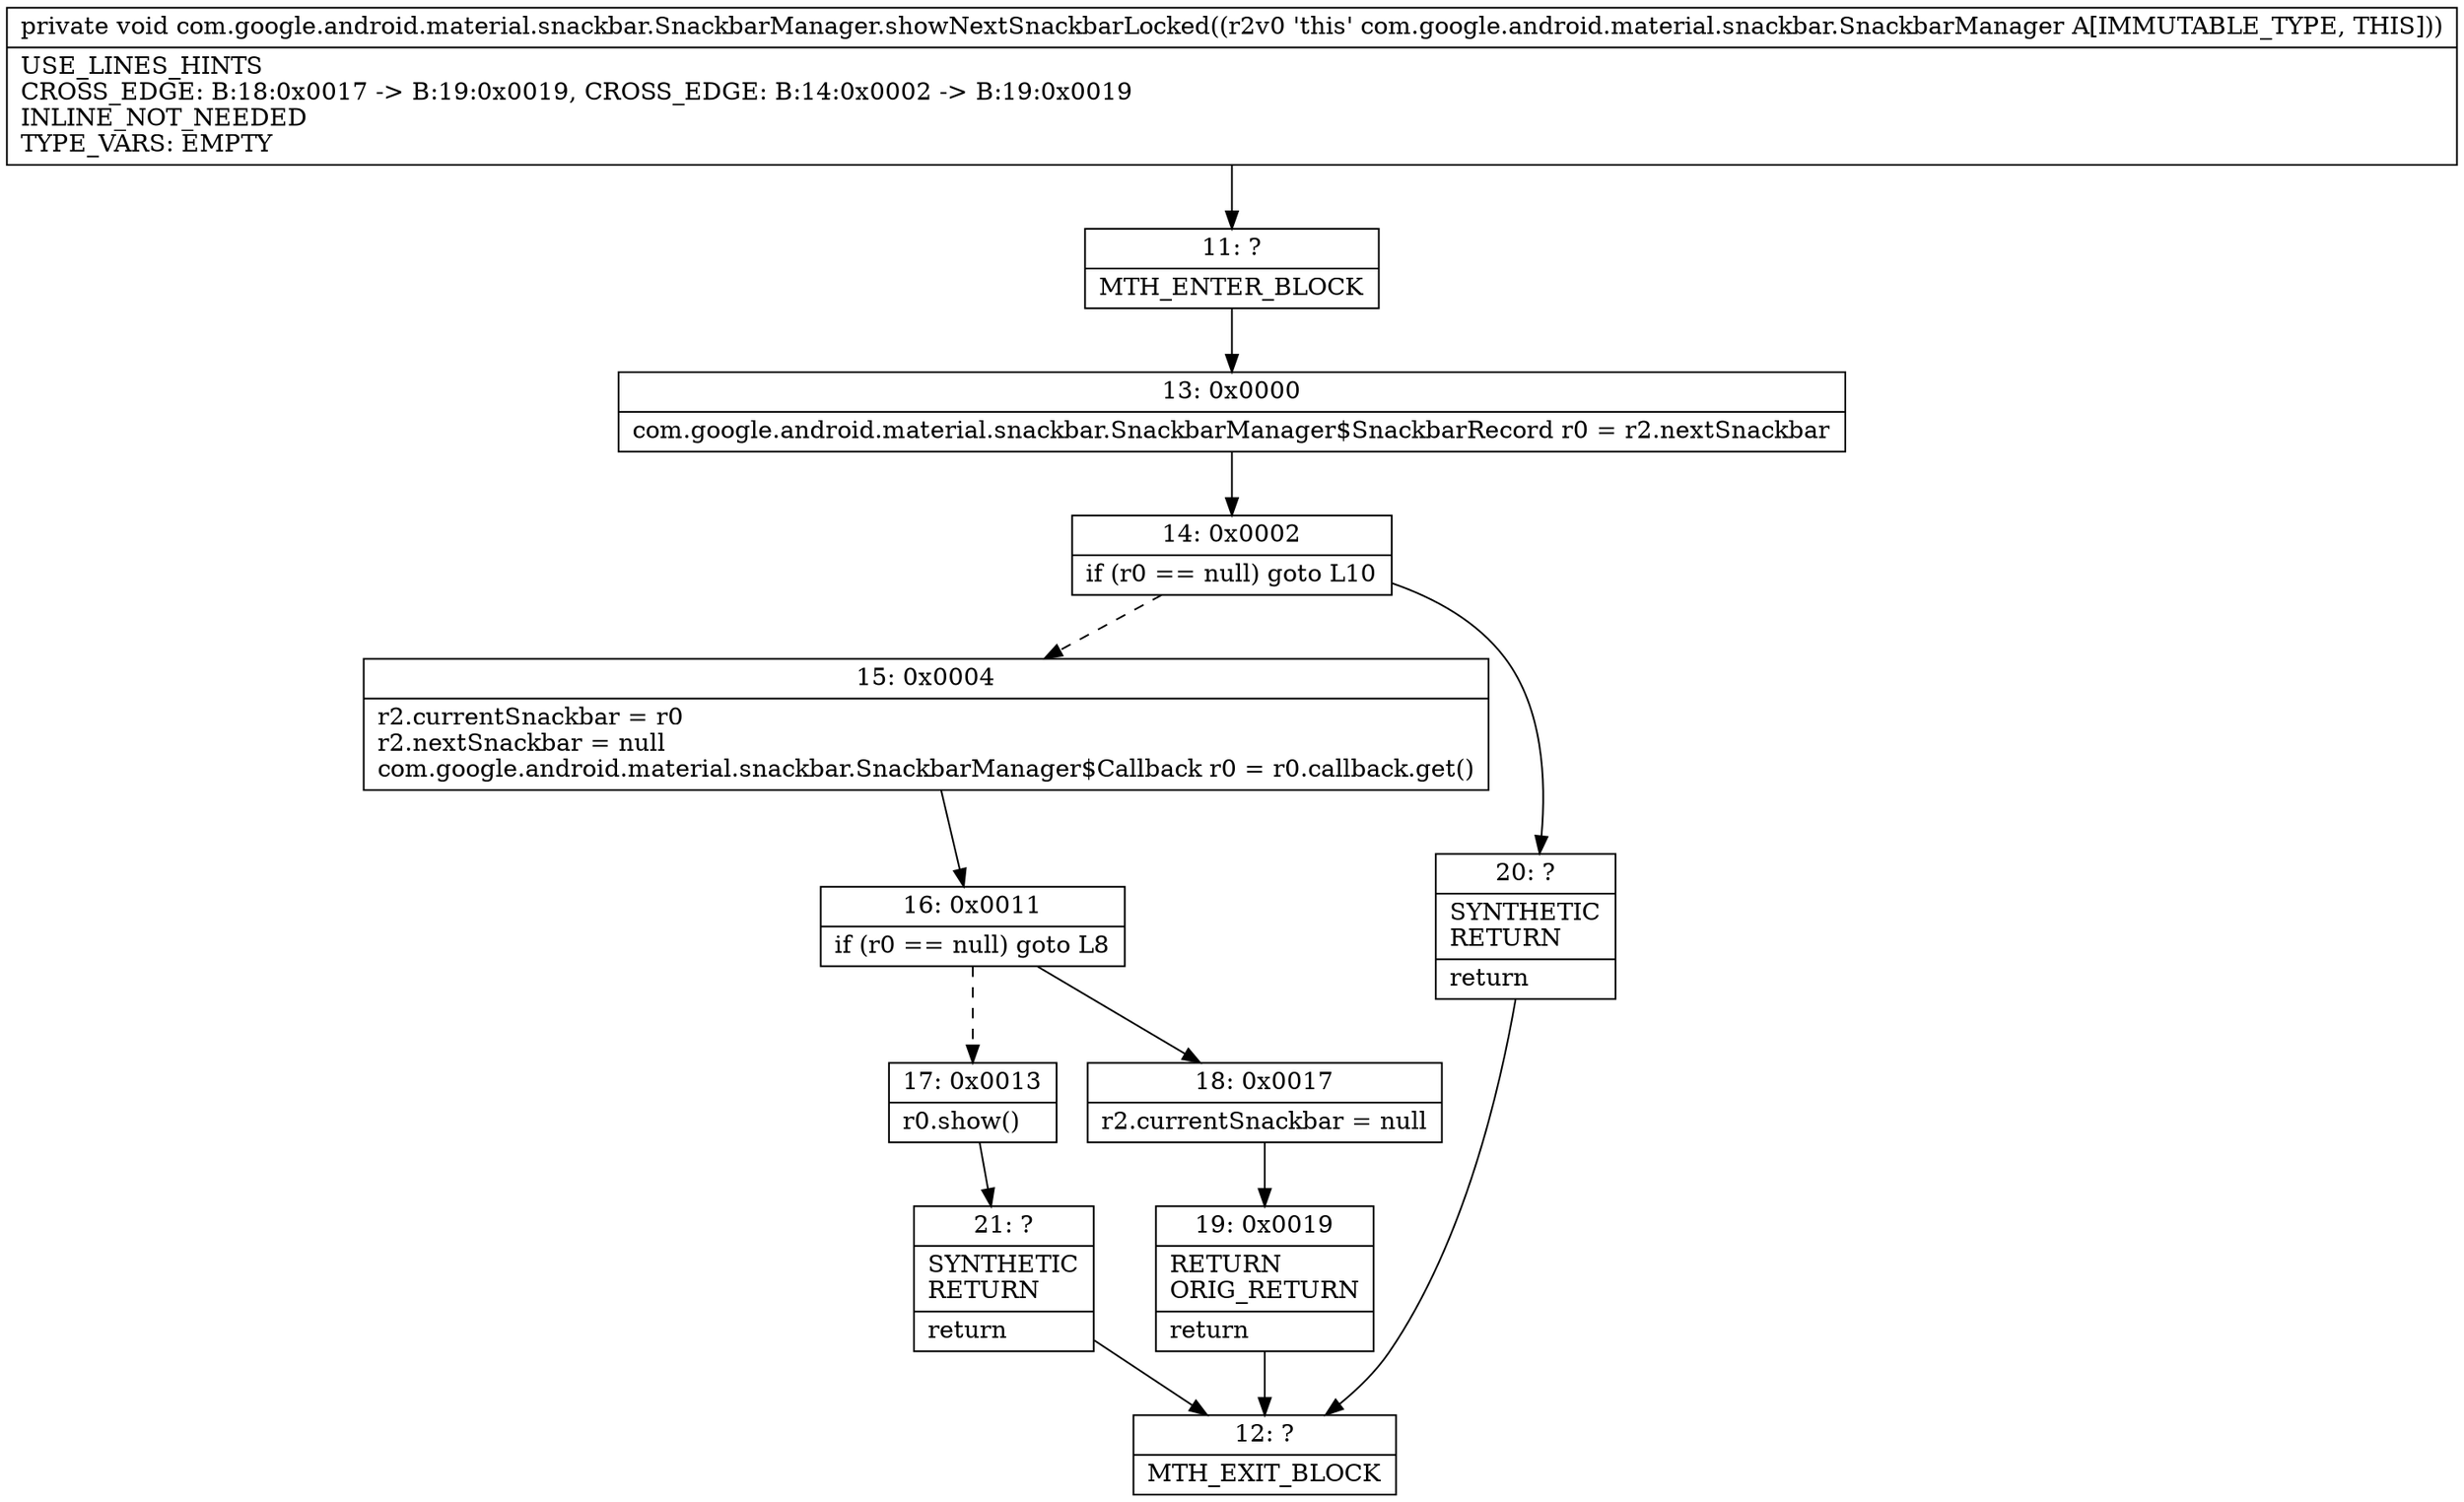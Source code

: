 digraph "CFG forcom.google.android.material.snackbar.SnackbarManager.showNextSnackbarLocked()V" {
Node_11 [shape=record,label="{11\:\ ?|MTH_ENTER_BLOCK\l}"];
Node_13 [shape=record,label="{13\:\ 0x0000|com.google.android.material.snackbar.SnackbarManager$SnackbarRecord r0 = r2.nextSnackbar\l}"];
Node_14 [shape=record,label="{14\:\ 0x0002|if (r0 == null) goto L10\l}"];
Node_15 [shape=record,label="{15\:\ 0x0004|r2.currentSnackbar = r0\lr2.nextSnackbar = null\lcom.google.android.material.snackbar.SnackbarManager$Callback r0 = r0.callback.get()\l}"];
Node_16 [shape=record,label="{16\:\ 0x0011|if (r0 == null) goto L8\l}"];
Node_17 [shape=record,label="{17\:\ 0x0013|r0.show()\l}"];
Node_21 [shape=record,label="{21\:\ ?|SYNTHETIC\lRETURN\l|return\l}"];
Node_12 [shape=record,label="{12\:\ ?|MTH_EXIT_BLOCK\l}"];
Node_18 [shape=record,label="{18\:\ 0x0017|r2.currentSnackbar = null\l}"];
Node_19 [shape=record,label="{19\:\ 0x0019|RETURN\lORIG_RETURN\l|return\l}"];
Node_20 [shape=record,label="{20\:\ ?|SYNTHETIC\lRETURN\l|return\l}"];
MethodNode[shape=record,label="{private void com.google.android.material.snackbar.SnackbarManager.showNextSnackbarLocked((r2v0 'this' com.google.android.material.snackbar.SnackbarManager A[IMMUTABLE_TYPE, THIS]))  | USE_LINES_HINTS\lCROSS_EDGE: B:18:0x0017 \-\> B:19:0x0019, CROSS_EDGE: B:14:0x0002 \-\> B:19:0x0019\lINLINE_NOT_NEEDED\lTYPE_VARS: EMPTY\l}"];
MethodNode -> Node_11;Node_11 -> Node_13;
Node_13 -> Node_14;
Node_14 -> Node_15[style=dashed];
Node_14 -> Node_20;
Node_15 -> Node_16;
Node_16 -> Node_17[style=dashed];
Node_16 -> Node_18;
Node_17 -> Node_21;
Node_21 -> Node_12;
Node_18 -> Node_19;
Node_19 -> Node_12;
Node_20 -> Node_12;
}

